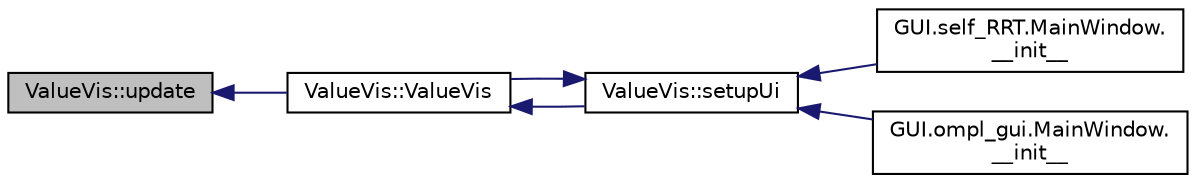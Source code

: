 digraph "ValueVis::update"
{
 // INTERACTIVE_SVG=YES
  edge [fontname="Helvetica",fontsize="10",labelfontname="Helvetica",labelfontsize="10"];
  node [fontname="Helvetica",fontsize="10",shape=record];
  rankdir="LR";
  Node1 [label="ValueVis::update",height=0.2,width=0.4,color="black", fillcolor="grey75", style="filled", fontcolor="black"];
  Node1 -> Node2 [dir="back",color="midnightblue",fontsize="10",style="solid",fontname="Helvetica"];
  Node2 [label="ValueVis::ValueVis",height=0.2,width=0.4,color="black", fillcolor="white", style="filled",URL="$d9/db0/class_value_vis.html#ae088da593061c5bccd61f1c28e7d159c"];
  Node2 -> Node3 [dir="back",color="midnightblue",fontsize="10",style="solid",fontname="Helvetica"];
  Node3 [label="ValueVis::setupUi",height=0.2,width=0.4,color="black", fillcolor="white", style="filled",URL="$d9/db0/class_value_vis.html#aeaa58ca242eb35bf8acc137dc528b2c9"];
  Node3 -> Node4 [dir="back",color="midnightblue",fontsize="10",style="solid",fontname="Helvetica"];
  Node4 [label="GUI.self_RRT.MainWindow.\l__init__",height=0.2,width=0.4,color="black", fillcolor="white", style="filled",URL="$d6/dc8/class_g_u_i_1_1self___r_r_t_1_1_main_window.html#a340b69dcea50ddf5ef010e7044e208c5"];
  Node3 -> Node5 [dir="back",color="midnightblue",fontsize="10",style="solid",fontname="Helvetica"];
  Node5 [label="GUI.ompl_gui.MainWindow.\l__init__",height=0.2,width=0.4,color="black", fillcolor="white", style="filled",URL="$da/d05/class_g_u_i_1_1ompl__gui_1_1_main_window.html#aee5a6d338deb5d595f09d8f3d81dc42c"];
  Node3 -> Node2 [dir="back",color="midnightblue",fontsize="10",style="solid",fontname="Helvetica"];
}

